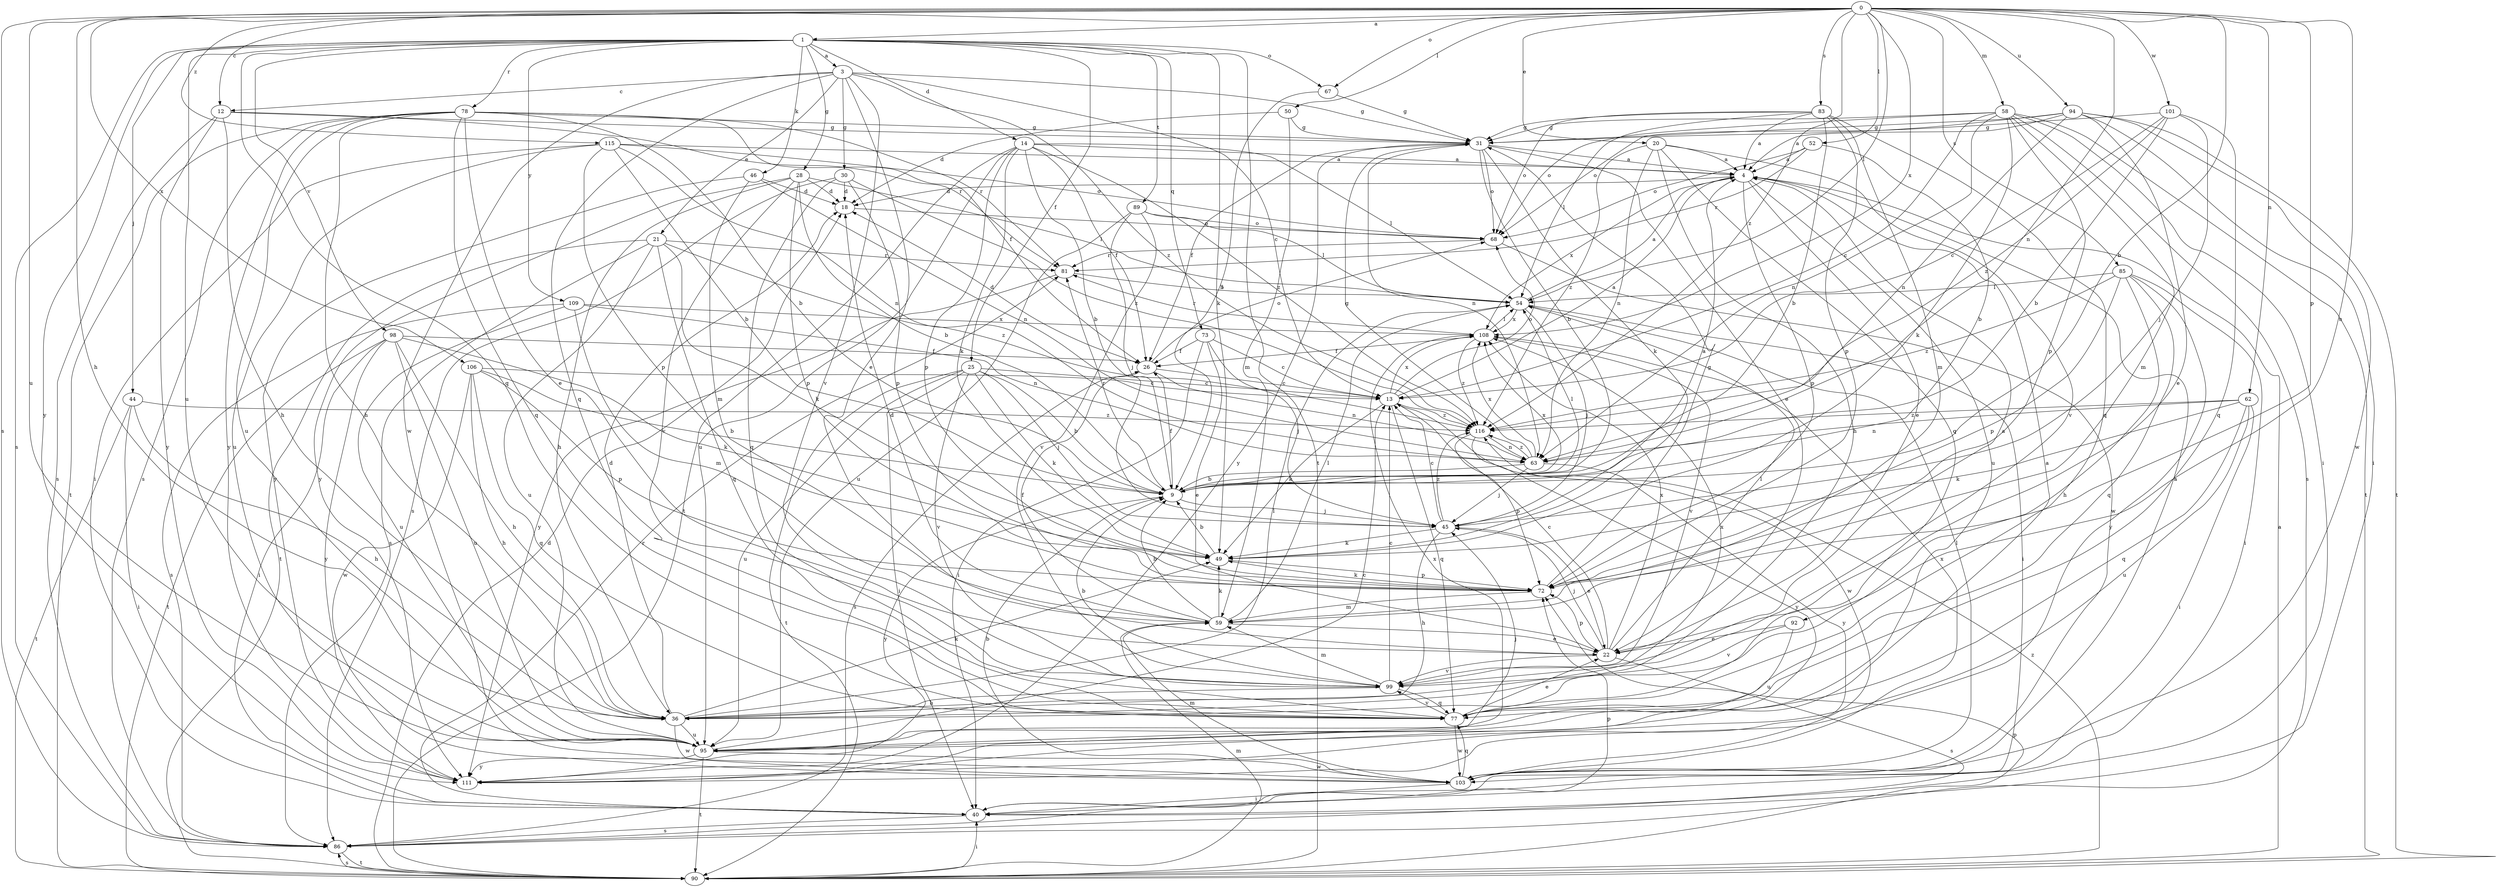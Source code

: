 strict digraph  {
0;
1;
3;
4;
9;
12;
13;
14;
18;
20;
21;
22;
25;
26;
28;
30;
31;
36;
40;
44;
45;
46;
49;
50;
52;
54;
58;
59;
62;
63;
67;
68;
72;
73;
77;
78;
81;
83;
85;
86;
89;
90;
92;
94;
95;
98;
99;
101;
103;
106;
108;
109;
111;
115;
116;
0 -> 1  [label=a];
0 -> 9  [label=b];
0 -> 12  [label=c];
0 -> 20  [label=e];
0 -> 36  [label=h];
0 -> 50  [label=l];
0 -> 52  [label=l];
0 -> 54  [label=l];
0 -> 58  [label=m];
0 -> 62  [label=n];
0 -> 63  [label=n];
0 -> 67  [label=o];
0 -> 72  [label=p];
0 -> 83  [label=s];
0 -> 85  [label=s];
0 -> 86  [label=s];
0 -> 92  [label=u];
0 -> 94  [label=u];
0 -> 95  [label=u];
0 -> 101  [label=w];
0 -> 106  [label=x];
0 -> 108  [label=x];
0 -> 115  [label=z];
0 -> 116  [label=z];
1 -> 3  [label=a];
1 -> 14  [label=d];
1 -> 25  [label=f];
1 -> 28  [label=g];
1 -> 44  [label=j];
1 -> 46  [label=k];
1 -> 49  [label=k];
1 -> 67  [label=o];
1 -> 73  [label=q];
1 -> 77  [label=q];
1 -> 78  [label=r];
1 -> 86  [label=s];
1 -> 89  [label=t];
1 -> 90  [label=t];
1 -> 95  [label=u];
1 -> 98  [label=v];
1 -> 109  [label=y];
1 -> 111  [label=y];
3 -> 12  [label=c];
3 -> 13  [label=c];
3 -> 21  [label=e];
3 -> 22  [label=e];
3 -> 30  [label=g];
3 -> 31  [label=g];
3 -> 77  [label=q];
3 -> 99  [label=v];
3 -> 103  [label=w];
3 -> 116  [label=z];
4 -> 18  [label=d];
4 -> 22  [label=e];
4 -> 72  [label=p];
4 -> 95  [label=u];
4 -> 108  [label=x];
9 -> 26  [label=f];
9 -> 45  [label=j];
9 -> 54  [label=l];
9 -> 81  [label=r];
9 -> 108  [label=x];
9 -> 111  [label=y];
12 -> 31  [label=g];
12 -> 36  [label=h];
12 -> 81  [label=r];
12 -> 86  [label=s];
12 -> 111  [label=y];
13 -> 4  [label=a];
13 -> 49  [label=k];
13 -> 68  [label=o];
13 -> 77  [label=q];
13 -> 103  [label=w];
13 -> 108  [label=x];
13 -> 116  [label=z];
14 -> 4  [label=a];
14 -> 9  [label=b];
14 -> 26  [label=f];
14 -> 49  [label=k];
14 -> 54  [label=l];
14 -> 72  [label=p];
14 -> 90  [label=t];
14 -> 95  [label=u];
14 -> 116  [label=z];
18 -> 68  [label=o];
20 -> 4  [label=a];
20 -> 36  [label=h];
20 -> 63  [label=n];
20 -> 77  [label=q];
20 -> 99  [label=v];
20 -> 116  [label=z];
21 -> 49  [label=k];
21 -> 77  [label=q];
21 -> 81  [label=r];
21 -> 86  [label=s];
21 -> 90  [label=t];
21 -> 95  [label=u];
21 -> 116  [label=z];
22 -> 13  [label=c];
22 -> 45  [label=j];
22 -> 54  [label=l];
22 -> 72  [label=p];
22 -> 86  [label=s];
22 -> 99  [label=v];
22 -> 108  [label=x];
25 -> 9  [label=b];
25 -> 13  [label=c];
25 -> 40  [label=i];
25 -> 45  [label=j];
25 -> 49  [label=k];
25 -> 90  [label=t];
25 -> 95  [label=u];
25 -> 99  [label=v];
26 -> 13  [label=c];
26 -> 18  [label=d];
26 -> 63  [label=n];
26 -> 68  [label=o];
26 -> 86  [label=s];
28 -> 9  [label=b];
28 -> 18  [label=d];
28 -> 36  [label=h];
28 -> 54  [label=l];
28 -> 72  [label=p];
28 -> 99  [label=v];
28 -> 111  [label=y];
30 -> 18  [label=d];
30 -> 72  [label=p];
30 -> 77  [label=q];
30 -> 86  [label=s];
30 -> 116  [label=z];
31 -> 4  [label=a];
31 -> 9  [label=b];
31 -> 22  [label=e];
31 -> 26  [label=f];
31 -> 49  [label=k];
31 -> 63  [label=n];
31 -> 68  [label=o];
31 -> 111  [label=y];
36 -> 18  [label=d];
36 -> 49  [label=k];
36 -> 54  [label=l];
36 -> 95  [label=u];
36 -> 103  [label=w];
36 -> 108  [label=x];
40 -> 81  [label=r];
40 -> 86  [label=s];
44 -> 36  [label=h];
44 -> 40  [label=i];
44 -> 90  [label=t];
44 -> 116  [label=z];
45 -> 4  [label=a];
45 -> 13  [label=c];
45 -> 22  [label=e];
45 -> 36  [label=h];
45 -> 49  [label=k];
45 -> 116  [label=z];
46 -> 18  [label=d];
46 -> 59  [label=m];
46 -> 63  [label=n];
46 -> 111  [label=y];
49 -> 9  [label=b];
49 -> 72  [label=p];
50 -> 18  [label=d];
50 -> 31  [label=g];
50 -> 59  [label=m];
52 -> 4  [label=a];
52 -> 9  [label=b];
52 -> 68  [label=o];
52 -> 81  [label=r];
54 -> 4  [label=a];
54 -> 40  [label=i];
54 -> 45  [label=j];
54 -> 108  [label=x];
58 -> 13  [label=c];
58 -> 31  [label=g];
58 -> 40  [label=i];
58 -> 49  [label=k];
58 -> 59  [label=m];
58 -> 63  [label=n];
58 -> 68  [label=o];
58 -> 72  [label=p];
58 -> 86  [label=s];
58 -> 90  [label=t];
59 -> 9  [label=b];
59 -> 18  [label=d];
59 -> 22  [label=e];
59 -> 26  [label=f];
59 -> 49  [label=k];
59 -> 54  [label=l];
62 -> 40  [label=i];
62 -> 49  [label=k];
62 -> 63  [label=n];
62 -> 77  [label=q];
62 -> 95  [label=u];
62 -> 116  [label=z];
63 -> 9  [label=b];
63 -> 31  [label=g];
63 -> 45  [label=j];
63 -> 108  [label=x];
63 -> 111  [label=y];
63 -> 116  [label=z];
67 -> 9  [label=b];
67 -> 31  [label=g];
68 -> 81  [label=r];
68 -> 103  [label=w];
72 -> 31  [label=g];
72 -> 49  [label=k];
72 -> 59  [label=m];
73 -> 13  [label=c];
73 -> 22  [label=e];
73 -> 26  [label=f];
73 -> 40  [label=i];
73 -> 45  [label=j];
77 -> 22  [label=e];
77 -> 99  [label=v];
77 -> 103  [label=w];
78 -> 9  [label=b];
78 -> 22  [label=e];
78 -> 26  [label=f];
78 -> 31  [label=g];
78 -> 36  [label=h];
78 -> 77  [label=q];
78 -> 81  [label=r];
78 -> 86  [label=s];
78 -> 90  [label=t];
78 -> 95  [label=u];
78 -> 111  [label=y];
81 -> 54  [label=l];
81 -> 111  [label=y];
83 -> 4  [label=a];
83 -> 9  [label=b];
83 -> 31  [label=g];
83 -> 54  [label=l];
83 -> 59  [label=m];
83 -> 68  [label=o];
83 -> 72  [label=p];
83 -> 77  [label=q];
85 -> 36  [label=h];
85 -> 40  [label=i];
85 -> 54  [label=l];
85 -> 72  [label=p];
85 -> 77  [label=q];
85 -> 111  [label=y];
85 -> 116  [label=z];
86 -> 72  [label=p];
86 -> 90  [label=t];
89 -> 45  [label=j];
89 -> 54  [label=l];
89 -> 68  [label=o];
89 -> 95  [label=u];
89 -> 99  [label=v];
90 -> 4  [label=a];
90 -> 18  [label=d];
90 -> 40  [label=i];
90 -> 59  [label=m];
90 -> 72  [label=p];
90 -> 86  [label=s];
90 -> 116  [label=z];
92 -> 22  [label=e];
92 -> 95  [label=u];
92 -> 99  [label=v];
94 -> 4  [label=a];
94 -> 22  [label=e];
94 -> 31  [label=g];
94 -> 40  [label=i];
94 -> 63  [label=n];
94 -> 68  [label=o];
94 -> 90  [label=t];
94 -> 103  [label=w];
95 -> 4  [label=a];
95 -> 13  [label=c];
95 -> 45  [label=j];
95 -> 90  [label=t];
95 -> 103  [label=w];
95 -> 111  [label=y];
98 -> 26  [label=f];
98 -> 36  [label=h];
98 -> 40  [label=i];
98 -> 49  [label=k];
98 -> 90  [label=t];
98 -> 95  [label=u];
98 -> 111  [label=y];
99 -> 4  [label=a];
99 -> 9  [label=b];
99 -> 13  [label=c];
99 -> 36  [label=h];
99 -> 59  [label=m];
99 -> 77  [label=q];
101 -> 9  [label=b];
101 -> 13  [label=c];
101 -> 31  [label=g];
101 -> 45  [label=j];
101 -> 77  [label=q];
101 -> 116  [label=z];
103 -> 4  [label=a];
103 -> 9  [label=b];
103 -> 40  [label=i];
103 -> 54  [label=l];
103 -> 59  [label=m];
103 -> 77  [label=q];
103 -> 108  [label=x];
106 -> 9  [label=b];
106 -> 13  [label=c];
106 -> 36  [label=h];
106 -> 72  [label=p];
106 -> 77  [label=q];
106 -> 103  [label=w];
108 -> 26  [label=f];
108 -> 54  [label=l];
108 -> 81  [label=r];
108 -> 99  [label=v];
108 -> 116  [label=z];
109 -> 59  [label=m];
109 -> 63  [label=n];
109 -> 86  [label=s];
109 -> 95  [label=u];
109 -> 108  [label=x];
111 -> 108  [label=x];
115 -> 4  [label=a];
115 -> 9  [label=b];
115 -> 40  [label=i];
115 -> 63  [label=n];
115 -> 68  [label=o];
115 -> 72  [label=p];
115 -> 95  [label=u];
116 -> 63  [label=n];
116 -> 72  [label=p];
116 -> 111  [label=y];
}
